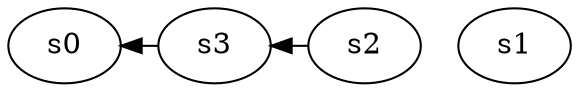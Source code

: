digraph game_0677_complex_4 {
    s0 [name="s0", player=1, target=1];
    s1 [name="s1", player=1, target=1];
    s2 [name="s2", player=0];
    s3 [name="s3", player=0];

    s2 -> s3 [constraint="!(time % 4 == 0)"];
    s3 -> s0 [constraint="time % 4 == 2 || time % 5 == 2"];
}
